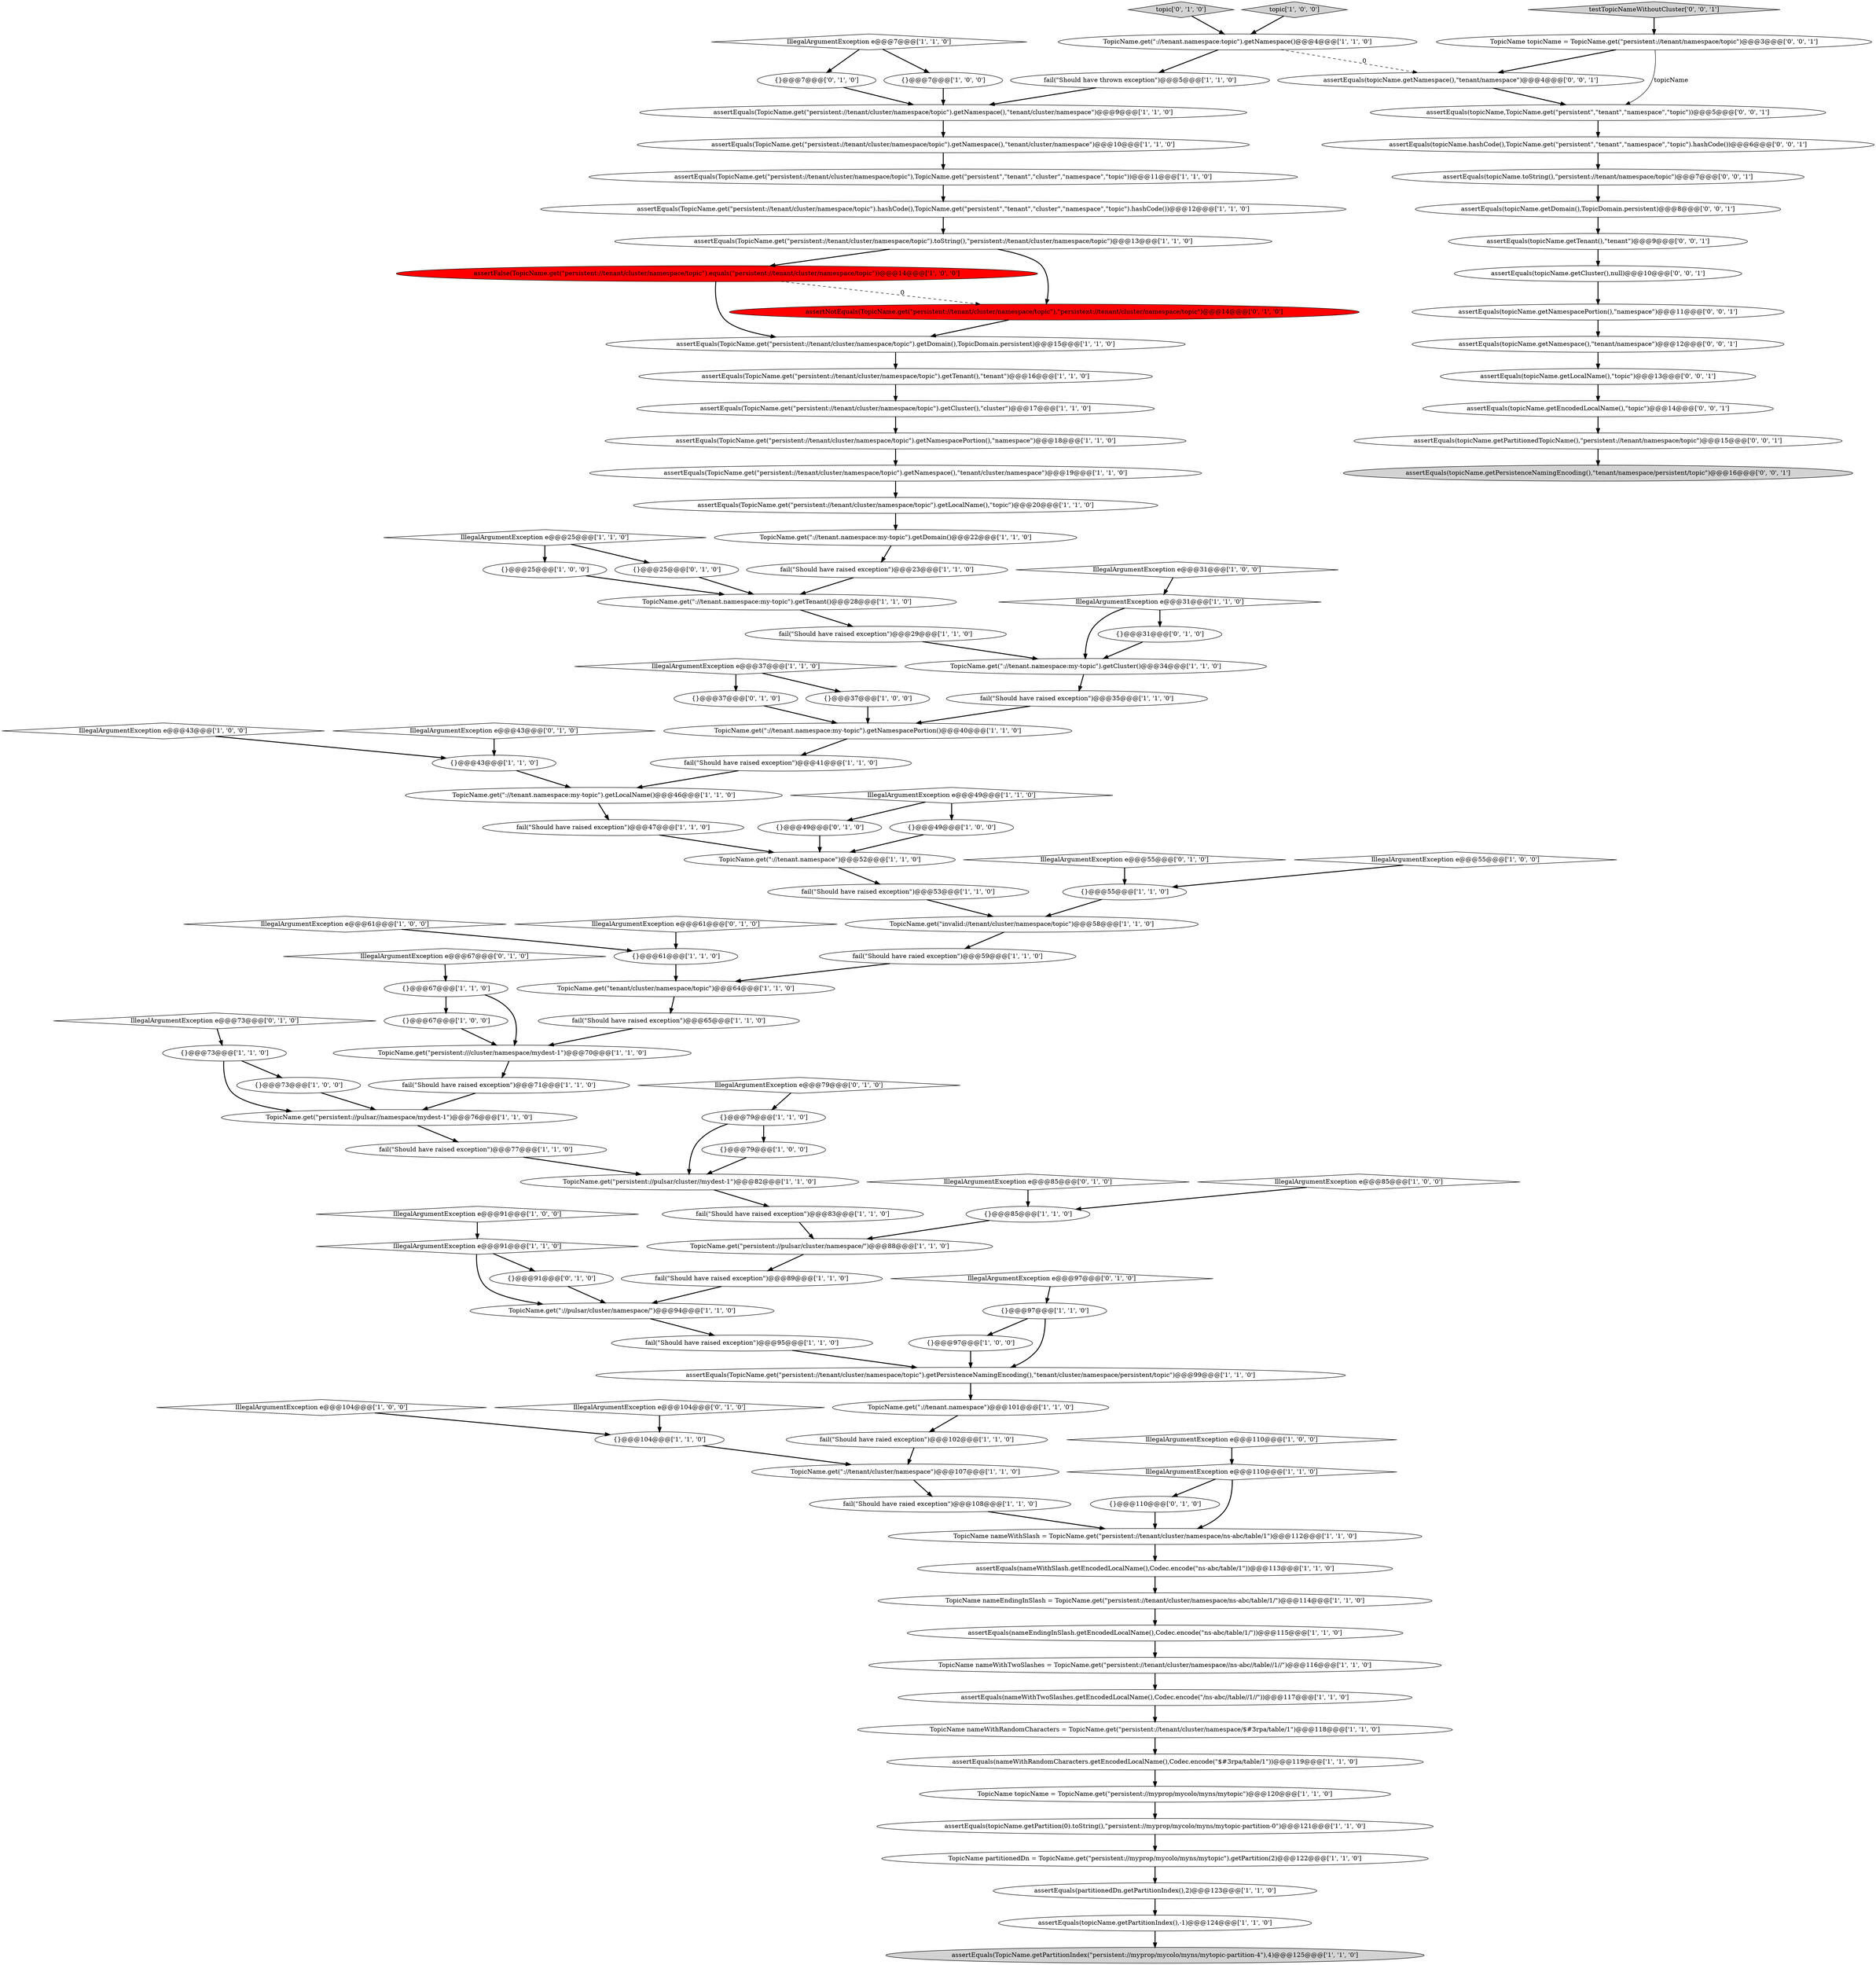 digraph {
3 [style = filled, label = "assertEquals(TopicName.getPartitionIndex(\"persistent://myprop/mycolo/myns/mytopic-partition-4\"),4)@@@125@@@['1', '1', '0']", fillcolor = lightgray, shape = ellipse image = "AAA0AAABBB1BBB"];
65 [style = filled, label = "assertEquals(TopicName.get(\"persistent://tenant/cluster/namespace/topic\"),TopicName.get(\"persistent\",\"tenant\",\"cluster\",\"namespace\",\"topic\"))@@@11@@@['1', '1', '0']", fillcolor = white, shape = ellipse image = "AAA0AAABBB1BBB"];
89 [style = filled, label = "fail(\"Should have raised exception\")@@@77@@@['1', '1', '0']", fillcolor = white, shape = ellipse image = "AAA0AAABBB1BBB"];
10 [style = filled, label = "fail(\"Should have raied exception\")@@@108@@@['1', '1', '0']", fillcolor = white, shape = ellipse image = "AAA0AAABBB1BBB"];
31 [style = filled, label = "assertEquals(topicName.getPartition(0).toString(),\"persistent://myprop/mycolo/myns/mytopic-partition-0\")@@@121@@@['1', '1', '0']", fillcolor = white, shape = ellipse image = "AAA0AAABBB1BBB"];
37 [style = filled, label = "TopicName nameWithTwoSlashes = TopicName.get(\"persistent://tenant/cluster/namespace//ns-abc//table//1//\")@@@116@@@['1', '1', '0']", fillcolor = white, shape = ellipse image = "AAA0AAABBB1BBB"];
30 [style = filled, label = "IllegalArgumentException e@@@7@@@['1', '1', '0']", fillcolor = white, shape = diamond image = "AAA0AAABBB1BBB"];
114 [style = filled, label = "assertEquals(topicName.getCluster(),null)@@@10@@@['0', '0', '1']", fillcolor = white, shape = ellipse image = "AAA0AAABBB3BBB"];
105 [style = filled, label = "IllegalArgumentException e@@@97@@@['0', '1', '0']", fillcolor = white, shape = diamond image = "AAA0AAABBB2BBB"];
77 [style = filled, label = "assertFalse(TopicName.get(\"persistent://tenant/cluster/namespace/topic\").equals(\"persistent://tenant/cluster/namespace/topic\"))@@@14@@@['1', '0', '0']", fillcolor = red, shape = ellipse image = "AAA1AAABBB1BBB"];
8 [style = filled, label = "TopicName.get(\"://tenant.namespace\")@@@101@@@['1', '1', '0']", fillcolor = white, shape = ellipse image = "AAA0AAABBB1BBB"];
18 [style = filled, label = "TopicName nameWithSlash = TopicName.get(\"persistent://tenant/cluster/namespace/ns-abc/table/1\")@@@112@@@['1', '1', '0']", fillcolor = white, shape = ellipse image = "AAA0AAABBB1BBB"];
36 [style = filled, label = "TopicName.get(\"persistent://pulsar//namespace/mydest-1\")@@@76@@@['1', '1', '0']", fillcolor = white, shape = ellipse image = "AAA0AAABBB1BBB"];
51 [style = filled, label = "{}@@@79@@@['1', '1', '0']", fillcolor = white, shape = ellipse image = "AAA0AAABBB1BBB"];
27 [style = filled, label = "assertEquals(TopicName.get(\"persistent://tenant/cluster/namespace/topic\").getPersistenceNamingEncoding(),\"tenant/cluster/namespace/persistent/topic\")@@@99@@@['1', '1', '0']", fillcolor = white, shape = ellipse image = "AAA0AAABBB1BBB"];
44 [style = filled, label = "TopicName.get(\"tenant/cluster/namespace/topic\")@@@64@@@['1', '1', '0']", fillcolor = white, shape = ellipse image = "AAA0AAABBB1BBB"];
58 [style = filled, label = "IllegalArgumentException e@@@37@@@['1', '1', '0']", fillcolor = white, shape = diamond image = "AAA0AAABBB1BBB"];
45 [style = filled, label = "fail(\"Should have raised exception\")@@@29@@@['1', '1', '0']", fillcolor = white, shape = ellipse image = "AAA0AAABBB1BBB"];
40 [style = filled, label = "assertEquals(TopicName.get(\"persistent://tenant/cluster/namespace/topic\").hashCode(),TopicName.get(\"persistent\",\"tenant\",\"cluster\",\"namespace\",\"topic\").hashCode())@@@12@@@['1', '1', '0']", fillcolor = white, shape = ellipse image = "AAA0AAABBB1BBB"];
47 [style = filled, label = "TopicName.get(\"://tenant.namespace:my-topic\").getDomain()@@@22@@@['1', '1', '0']", fillcolor = white, shape = ellipse image = "AAA0AAABBB1BBB"];
90 [style = filled, label = "{}@@@73@@@['1', '0', '0']", fillcolor = white, shape = ellipse image = "AAA0AAABBB1BBB"];
23 [style = filled, label = "assertEquals(TopicName.get(\"persistent://tenant/cluster/namespace/topic\").getCluster(),\"cluster\")@@@17@@@['1', '1', '0']", fillcolor = white, shape = ellipse image = "AAA0AAABBB1BBB"];
86 [style = filled, label = "assertEquals(TopicName.get(\"persistent://tenant/cluster/namespace/topic\").getNamespace(),\"tenant/cluster/namespace\")@@@10@@@['1', '1', '0']", fillcolor = white, shape = ellipse image = "AAA0AAABBB1BBB"];
79 [style = filled, label = "{}@@@85@@@['1', '1', '0']", fillcolor = white, shape = ellipse image = "AAA0AAABBB1BBB"];
33 [style = filled, label = "TopicName.get(\"://tenant/cluster/namespace\")@@@107@@@['1', '1', '0']", fillcolor = white, shape = ellipse image = "AAA0AAABBB1BBB"];
98 [style = filled, label = "{}@@@7@@@['0', '1', '0']", fillcolor = white, shape = ellipse image = "AAA0AAABBB2BBB"];
11 [style = filled, label = "fail(\"Should have raised exception\")@@@89@@@['1', '1', '0']", fillcolor = white, shape = ellipse image = "AAA0AAABBB1BBB"];
38 [style = filled, label = "TopicName.get(\"://tenant.namespace:my-topic\").getLocalName()@@@46@@@['1', '1', '0']", fillcolor = white, shape = ellipse image = "AAA0AAABBB1BBB"];
50 [style = filled, label = "assertEquals(TopicName.get(\"persistent://tenant/cluster/namespace/topic\").getNamespace(),\"tenant/cluster/namespace\")@@@9@@@['1', '1', '0']", fillcolor = white, shape = ellipse image = "AAA0AAABBB1BBB"];
120 [style = filled, label = "assertEquals(topicName.getDomain(),TopicDomain.persistent)@@@8@@@['0', '0', '1']", fillcolor = white, shape = ellipse image = "AAA0AAABBB3BBB"];
14 [style = filled, label = "assertEquals(nameWithRandomCharacters.getEncodedLocalName(),Codec.encode(\"$#3rpa/table/1\"))@@@119@@@['1', '1', '0']", fillcolor = white, shape = ellipse image = "AAA0AAABBB1BBB"];
7 [style = filled, label = "fail(\"Should have raied exception\")@@@102@@@['1', '1', '0']", fillcolor = white, shape = ellipse image = "AAA0AAABBB1BBB"];
83 [style = filled, label = "IllegalArgumentException e@@@49@@@['1', '1', '0']", fillcolor = white, shape = diamond image = "AAA0AAABBB1BBB"];
107 [style = filled, label = "{}@@@31@@@['0', '1', '0']", fillcolor = white, shape = ellipse image = "AAA0AAABBB2BBB"];
95 [style = filled, label = "{}@@@91@@@['0', '1', '0']", fillcolor = white, shape = ellipse image = "AAA0AAABBB2BBB"];
123 [style = filled, label = "assertEquals(topicName.getNamespace(),\"tenant/namespace\")@@@4@@@['0', '0', '1']", fillcolor = white, shape = ellipse image = "AAA0AAABBB3BBB"];
24 [style = filled, label = "TopicName.get(\"://tenant.namespace:my-topic\").getTenant()@@@28@@@['1', '1', '0']", fillcolor = white, shape = ellipse image = "AAA0AAABBB1BBB"];
2 [style = filled, label = "IllegalArgumentException e@@@85@@@['1', '0', '0']", fillcolor = white, shape = diamond image = "AAA0AAABBB1BBB"];
116 [style = filled, label = "TopicName topicName = TopicName.get(\"persistent://tenant/namespace/topic\")@@@3@@@['0', '0', '1']", fillcolor = white, shape = ellipse image = "AAA0AAABBB3BBB"];
68 [style = filled, label = "{}@@@104@@@['1', '1', '0']", fillcolor = white, shape = ellipse image = "AAA0AAABBB1BBB"];
35 [style = filled, label = "IllegalArgumentException e@@@104@@@['1', '0', '0']", fillcolor = white, shape = diamond image = "AAA0AAABBB1BBB"];
48 [style = filled, label = "fail(\"Should have raised exception\")@@@53@@@['1', '1', '0']", fillcolor = white, shape = ellipse image = "AAA0AAABBB1BBB"];
34 [style = filled, label = "{}@@@79@@@['1', '0', '0']", fillcolor = white, shape = ellipse image = "AAA0AAABBB1BBB"];
6 [style = filled, label = "IllegalArgumentException e@@@31@@@['1', '0', '0']", fillcolor = white, shape = diamond image = "AAA0AAABBB1BBB"];
75 [style = filled, label = "{}@@@25@@@['1', '0', '0']", fillcolor = white, shape = ellipse image = "AAA0AAABBB1BBB"];
101 [style = filled, label = "IllegalArgumentException e@@@73@@@['0', '1', '0']", fillcolor = white, shape = diamond image = "AAA0AAABBB2BBB"];
19 [style = filled, label = "assertEquals(nameWithTwoSlashes.getEncodedLocalName(),Codec.encode(\"/ns-abc//table//1//\"))@@@117@@@['1', '1', '0']", fillcolor = white, shape = ellipse image = "AAA0AAABBB1BBB"];
92 [style = filled, label = "IllegalArgumentException e@@@85@@@['0', '1', '0']", fillcolor = white, shape = diamond image = "AAA0AAABBB2BBB"];
104 [style = filled, label = "IllegalArgumentException e@@@43@@@['0', '1', '0']", fillcolor = white, shape = diamond image = "AAA0AAABBB2BBB"];
76 [style = filled, label = "TopicName.get(\"://tenant.namespace:my-topic\").getCluster()@@@34@@@['1', '1', '0']", fillcolor = white, shape = ellipse image = "AAA0AAABBB1BBB"];
78 [style = filled, label = "assertEquals(nameEndingInSlash.getEncodedLocalName(),Codec.encode(\"ns-abc/table/1/\"))@@@115@@@['1', '1', '0']", fillcolor = white, shape = ellipse image = "AAA0AAABBB1BBB"];
41 [style = filled, label = "{}@@@37@@@['1', '0', '0']", fillcolor = white, shape = ellipse image = "AAA0AAABBB1BBB"];
4 [style = filled, label = "fail(\"Should have raised exception\")@@@23@@@['1', '1', '0']", fillcolor = white, shape = ellipse image = "AAA0AAABBB1BBB"];
80 [style = filled, label = "IllegalArgumentException e@@@25@@@['1', '1', '0']", fillcolor = white, shape = diamond image = "AAA0AAABBB1BBB"];
110 [style = filled, label = "assertEquals(topicName,TopicName.get(\"persistent\",\"tenant\",\"namespace\",\"topic\"))@@@5@@@['0', '0', '1']", fillcolor = white, shape = ellipse image = "AAA0AAABBB3BBB"];
57 [style = filled, label = "assertEquals(TopicName.get(\"persistent://tenant/cluster/namespace/topic\").getNamespace(),\"tenant/cluster/namespace\")@@@19@@@['1', '1', '0']", fillcolor = white, shape = ellipse image = "AAA0AAABBB1BBB"];
99 [style = filled, label = "IllegalArgumentException e@@@79@@@['0', '1', '0']", fillcolor = white, shape = diamond image = "AAA0AAABBB2BBB"];
20 [style = filled, label = "IllegalArgumentException e@@@61@@@['1', '0', '0']", fillcolor = white, shape = diamond image = "AAA0AAABBB1BBB"];
29 [style = filled, label = "IllegalArgumentException e@@@43@@@['1', '0', '0']", fillcolor = white, shape = diamond image = "AAA0AAABBB1BBB"];
63 [style = filled, label = "assertEquals(TopicName.get(\"persistent://tenant/cluster/namespace/topic\").getNamespacePortion(),\"namespace\")@@@18@@@['1', '1', '0']", fillcolor = white, shape = ellipse image = "AAA0AAABBB1BBB"];
56 [style = filled, label = "TopicName.get(\"invalid://tenant/cluster/namespace/topic\")@@@58@@@['1', '1', '0']", fillcolor = white, shape = ellipse image = "AAA0AAABBB1BBB"];
72 [style = filled, label = "fail(\"Should have raised exception\")@@@95@@@['1', '1', '0']", fillcolor = white, shape = ellipse image = "AAA0AAABBB1BBB"];
117 [style = filled, label = "assertEquals(topicName.toString(),\"persistent://tenant/namespace/topic\")@@@7@@@['0', '0', '1']", fillcolor = white, shape = ellipse image = "AAA0AAABBB3BBB"];
103 [style = filled, label = "IllegalArgumentException e@@@104@@@['0', '1', '0']", fillcolor = white, shape = diamond image = "AAA0AAABBB2BBB"];
84 [style = filled, label = "fail(\"Should have raised exception\")@@@47@@@['1', '1', '0']", fillcolor = white, shape = ellipse image = "AAA0AAABBB1BBB"];
26 [style = filled, label = "{}@@@97@@@['1', '0', '0']", fillcolor = white, shape = ellipse image = "AAA0AAABBB1BBB"];
81 [style = filled, label = "assertEquals(TopicName.get(\"persistent://tenant/cluster/namespace/topic\").getTenant(),\"tenant\")@@@16@@@['1', '1', '0']", fillcolor = white, shape = ellipse image = "AAA0AAABBB1BBB"];
87 [style = filled, label = "{}@@@55@@@['1', '1', '0']", fillcolor = white, shape = ellipse image = "AAA0AAABBB1BBB"];
28 [style = filled, label = "TopicName nameEndingInSlash = TopicName.get(\"persistent://tenant/cluster/namespace/ns-abc/table/1/\")@@@114@@@['1', '1', '0']", fillcolor = white, shape = ellipse image = "AAA0AAABBB1BBB"];
46 [style = filled, label = "assertEquals(TopicName.get(\"persistent://tenant/cluster/namespace/topic\").toString(),\"persistent://tenant/cluster/namespace/topic\")@@@13@@@['1', '1', '0']", fillcolor = white, shape = ellipse image = "AAA0AAABBB1BBB"];
88 [style = filled, label = "TopicName partitionedDn = TopicName.get(\"persistent://myprop/mycolo/myns/mytopic\").getPartition(2)@@@122@@@['1', '1', '0']", fillcolor = white, shape = ellipse image = "AAA0AAABBB1BBB"];
42 [style = filled, label = "assertEquals(TopicName.get(\"persistent://tenant/cluster/namespace/topic\").getLocalName(),\"topic\")@@@20@@@['1', '1', '0']", fillcolor = white, shape = ellipse image = "AAA0AAABBB1BBB"];
100 [style = filled, label = "IllegalArgumentException e@@@61@@@['0', '1', '0']", fillcolor = white, shape = diamond image = "AAA0AAABBB2BBB"];
122 [style = filled, label = "assertEquals(topicName.getPartitionedTopicName(),\"persistent://tenant/namespace/topic\")@@@15@@@['0', '0', '1']", fillcolor = white, shape = ellipse image = "AAA0AAABBB3BBB"];
49 [style = filled, label = "TopicName.get(\"://pulsar/cluster/namespace/\")@@@94@@@['1', '1', '0']", fillcolor = white, shape = ellipse image = "AAA0AAABBB1BBB"];
21 [style = filled, label = "{}@@@7@@@['1', '0', '0']", fillcolor = white, shape = ellipse image = "AAA0AAABBB1BBB"];
17 [style = filled, label = "IllegalArgumentException e@@@91@@@['1', '1', '0']", fillcolor = white, shape = diamond image = "AAA0AAABBB1BBB"];
108 [style = filled, label = "{}@@@25@@@['0', '1', '0']", fillcolor = white, shape = ellipse image = "AAA0AAABBB2BBB"];
60 [style = filled, label = "{}@@@67@@@['1', '0', '0']", fillcolor = white, shape = ellipse image = "AAA0AAABBB1BBB"];
113 [style = filled, label = "assertEquals(topicName.getNamespace(),\"tenant/namespace\")@@@12@@@['0', '0', '1']", fillcolor = white, shape = ellipse image = "AAA0AAABBB3BBB"];
66 [style = filled, label = "{}@@@49@@@['1', '0', '0']", fillcolor = white, shape = ellipse image = "AAA0AAABBB1BBB"];
91 [style = filled, label = "{}@@@73@@@['1', '1', '0']", fillcolor = white, shape = ellipse image = "AAA0AAABBB1BBB"];
13 [style = filled, label = "fail(\"Should have raised exception\")@@@83@@@['1', '1', '0']", fillcolor = white, shape = ellipse image = "AAA0AAABBB1BBB"];
16 [style = filled, label = "IllegalArgumentException e@@@110@@@['1', '0', '0']", fillcolor = white, shape = diamond image = "AAA0AAABBB1BBB"];
73 [style = filled, label = "TopicName.get(\"persistent:///cluster/namespace/mydest-1\")@@@70@@@['1', '1', '0']", fillcolor = white, shape = ellipse image = "AAA0AAABBB1BBB"];
70 [style = filled, label = "TopicName nameWithRandomCharacters = TopicName.get(\"persistent://tenant/cluster/namespace/$#3rpa/table/1\")@@@118@@@['1', '1', '0']", fillcolor = white, shape = ellipse image = "AAA0AAABBB1BBB"];
64 [style = filled, label = "{}@@@67@@@['1', '1', '0']", fillcolor = white, shape = ellipse image = "AAA0AAABBB1BBB"];
54 [style = filled, label = "{}@@@97@@@['1', '1', '0']", fillcolor = white, shape = ellipse image = "AAA0AAABBB1BBB"];
59 [style = filled, label = "fail(\"Should have raised exception\")@@@65@@@['1', '1', '0']", fillcolor = white, shape = ellipse image = "AAA0AAABBB1BBB"];
1 [style = filled, label = "fail(\"Should have raised exception\")@@@35@@@['1', '1', '0']", fillcolor = white, shape = ellipse image = "AAA0AAABBB1BBB"];
96 [style = filled, label = "IllegalArgumentException e@@@67@@@['0', '1', '0']", fillcolor = white, shape = diamond image = "AAA0AAABBB2BBB"];
85 [style = filled, label = "TopicName topicName = TopicName.get(\"persistent://myprop/mycolo/myns/mytopic\")@@@120@@@['1', '1', '0']", fillcolor = white, shape = ellipse image = "AAA0AAABBB1BBB"];
106 [style = filled, label = "{}@@@110@@@['0', '1', '0']", fillcolor = white, shape = ellipse image = "AAA0AAABBB2BBB"];
32 [style = filled, label = "TopicName.get(\"://tenant.namespace\")@@@52@@@['1', '1', '0']", fillcolor = white, shape = ellipse image = "AAA0AAABBB1BBB"];
102 [style = filled, label = "topic['0', '1', '0']", fillcolor = lightgray, shape = diamond image = "AAA0AAABBB2BBB"];
112 [style = filled, label = "assertEquals(topicName.hashCode(),TopicName.get(\"persistent\",\"tenant\",\"namespace\",\"topic\").hashCode())@@@6@@@['0', '0', '1']", fillcolor = white, shape = ellipse image = "AAA0AAABBB3BBB"];
22 [style = filled, label = "IllegalArgumentException e@@@55@@@['1', '0', '0']", fillcolor = white, shape = diamond image = "AAA0AAABBB1BBB"];
52 [style = filled, label = "{}@@@43@@@['1', '1', '0']", fillcolor = white, shape = ellipse image = "AAA0AAABBB1BBB"];
118 [style = filled, label = "assertEquals(topicName.getEncodedLocalName(),\"topic\")@@@14@@@['0', '0', '1']", fillcolor = white, shape = ellipse image = "AAA0AAABBB3BBB"];
5 [style = filled, label = "assertEquals(partitionedDn.getPartitionIndex(),2)@@@123@@@['1', '1', '0']", fillcolor = white, shape = ellipse image = "AAA0AAABBB1BBB"];
67 [style = filled, label = "TopicName.get(\"persistent://pulsar/cluster/namespace/\")@@@88@@@['1', '1', '0']", fillcolor = white, shape = ellipse image = "AAA0AAABBB1BBB"];
121 [style = filled, label = "assertEquals(topicName.getPersistenceNamingEncoding(),\"tenant/namespace/persistent/topic\")@@@16@@@['0', '0', '1']", fillcolor = lightgray, shape = ellipse image = "AAA0AAABBB3BBB"];
43 [style = filled, label = "IllegalArgumentException e@@@31@@@['1', '1', '0']", fillcolor = white, shape = diamond image = "AAA0AAABBB1BBB"];
39 [style = filled, label = "fail(\"Should have raied exception\")@@@59@@@['1', '1', '0']", fillcolor = white, shape = ellipse image = "AAA0AAABBB1BBB"];
0 [style = filled, label = "assertEquals(nameWithSlash.getEncodedLocalName(),Codec.encode(\"ns-abc/table/1\"))@@@113@@@['1', '1', '0']", fillcolor = white, shape = ellipse image = "AAA0AAABBB1BBB"];
62 [style = filled, label = "fail(\"Should have raised exception\")@@@41@@@['1', '1', '0']", fillcolor = white, shape = ellipse image = "AAA0AAABBB1BBB"];
109 [style = filled, label = "assertNotEquals(TopicName.get(\"persistent://tenant/cluster/namespace/topic\"),\"persistent://tenant/cluster/namespace/topic\")@@@14@@@['0', '1', '0']", fillcolor = red, shape = ellipse image = "AAA1AAABBB2BBB"];
93 [style = filled, label = "{}@@@37@@@['0', '1', '0']", fillcolor = white, shape = ellipse image = "AAA0AAABBB2BBB"];
119 [style = filled, label = "assertEquals(topicName.getTenant(),\"tenant\")@@@9@@@['0', '0', '1']", fillcolor = white, shape = ellipse image = "AAA0AAABBB3BBB"];
12 [style = filled, label = "TopicName.get(\"://tenant.namespace:topic\").getNamespace()@@@4@@@['1', '1', '0']", fillcolor = white, shape = ellipse image = "AAA0AAABBB1BBB"];
94 [style = filled, label = "{}@@@49@@@['0', '1', '0']", fillcolor = white, shape = ellipse image = "AAA0AAABBB2BBB"];
15 [style = filled, label = "TopicName.get(\"://tenant.namespace:my-topic\").getNamespacePortion()@@@40@@@['1', '1', '0']", fillcolor = white, shape = ellipse image = "AAA0AAABBB1BBB"];
115 [style = filled, label = "assertEquals(topicName.getLocalName(),\"topic\")@@@13@@@['0', '0', '1']", fillcolor = white, shape = ellipse image = "AAA0AAABBB3BBB"];
9 [style = filled, label = "IllegalArgumentException e@@@91@@@['1', '0', '0']", fillcolor = white, shape = diamond image = "AAA0AAABBB1BBB"];
111 [style = filled, label = "assertEquals(topicName.getNamespacePortion(),\"namespace\")@@@11@@@['0', '0', '1']", fillcolor = white, shape = ellipse image = "AAA0AAABBB3BBB"];
74 [style = filled, label = "fail(\"Should have thrown exception\")@@@5@@@['1', '1', '0']", fillcolor = white, shape = ellipse image = "AAA0AAABBB1BBB"];
25 [style = filled, label = "topic['1', '0', '0']", fillcolor = lightgray, shape = diamond image = "AAA0AAABBB1BBB"];
55 [style = filled, label = "TopicName.get(\"persistent://pulsar/cluster//mydest-1\")@@@82@@@['1', '1', '0']", fillcolor = white, shape = ellipse image = "AAA0AAABBB1BBB"];
124 [style = filled, label = "testTopicNameWithoutCluster['0', '0', '1']", fillcolor = lightgray, shape = diamond image = "AAA0AAABBB3BBB"];
69 [style = filled, label = "assertEquals(topicName.getPartitionIndex(),-1)@@@124@@@['1', '1', '0']", fillcolor = white, shape = ellipse image = "AAA0AAABBB1BBB"];
53 [style = filled, label = "IllegalArgumentException e@@@110@@@['1', '1', '0']", fillcolor = white, shape = diamond image = "AAA0AAABBB1BBB"];
82 [style = filled, label = "assertEquals(TopicName.get(\"persistent://tenant/cluster/namespace/topic\").getDomain(),TopicDomain.persistent)@@@15@@@['1', '1', '0']", fillcolor = white, shape = ellipse image = "AAA0AAABBB1BBB"];
71 [style = filled, label = "{}@@@61@@@['1', '1', '0']", fillcolor = white, shape = ellipse image = "AAA0AAABBB1BBB"];
97 [style = filled, label = "IllegalArgumentException e@@@55@@@['0', '1', '0']", fillcolor = white, shape = diamond image = "AAA0AAABBB2BBB"];
61 [style = filled, label = "fail(\"Should have raised exception\")@@@71@@@['1', '1', '0']", fillcolor = white, shape = ellipse image = "AAA0AAABBB1BBB"];
6->43 [style = bold, label=""];
54->27 [style = bold, label=""];
112->117 [style = bold, label=""];
109->82 [style = bold, label=""];
41->15 [style = bold, label=""];
71->44 [style = bold, label=""];
118->122 [style = bold, label=""];
50->86 [style = bold, label=""];
116->123 [style = bold, label=""];
120->119 [style = bold, label=""];
55->13 [style = bold, label=""];
45->76 [style = bold, label=""];
36->89 [style = bold, label=""];
64->73 [style = bold, label=""];
114->111 [style = bold, label=""];
122->121 [style = bold, label=""];
89->55 [style = bold, label=""];
46->109 [style = bold, label=""];
108->24 [style = bold, label=""];
117->120 [style = bold, label=""];
22->87 [style = bold, label=""];
102->12 [style = bold, label=""];
73->61 [style = bold, label=""];
95->49 [style = bold, label=""];
116->110 [style = solid, label="topicName"];
77->109 [style = dashed, label="0"];
64->60 [style = bold, label=""];
21->50 [style = bold, label=""];
54->26 [style = bold, label=""];
18->0 [style = bold, label=""];
113->115 [style = bold, label=""];
91->36 [style = bold, label=""];
72->27 [style = bold, label=""];
83->66 [style = bold, label=""];
59->73 [style = bold, label=""];
75->24 [style = bold, label=""];
9->17 [style = bold, label=""];
29->52 [style = bold, label=""];
74->50 [style = bold, label=""];
7->33 [style = bold, label=""];
26->27 [style = bold, label=""];
38->84 [style = bold, label=""];
28->78 [style = bold, label=""];
100->71 [style = bold, label=""];
58->93 [style = bold, label=""];
43->107 [style = bold, label=""];
32->48 [style = bold, label=""];
67->11 [style = bold, label=""];
86->65 [style = bold, label=""];
124->116 [style = bold, label=""];
85->31 [style = bold, label=""];
27->8 [style = bold, label=""];
53->106 [style = bold, label=""];
99->51 [style = bold, label=""];
91->90 [style = bold, label=""];
106->18 [style = bold, label=""];
65->40 [style = bold, label=""];
10->18 [style = bold, label=""];
4->24 [style = bold, label=""];
62->38 [style = bold, label=""];
70->14 [style = bold, label=""];
46->77 [style = bold, label=""];
101->91 [style = bold, label=""];
19->70 [style = bold, label=""];
12->123 [style = dashed, label="0"];
63->57 [style = bold, label=""];
44->59 [style = bold, label=""];
42->47 [style = bold, label=""];
2->79 [style = bold, label=""];
34->55 [style = bold, label=""];
43->76 [style = bold, label=""];
77->82 [style = bold, label=""];
24->45 [style = bold, label=""];
80->108 [style = bold, label=""];
61->36 [style = bold, label=""];
30->21 [style = bold, label=""];
83->94 [style = bold, label=""];
90->36 [style = bold, label=""];
92->79 [style = bold, label=""];
17->49 [style = bold, label=""];
23->63 [style = bold, label=""];
81->23 [style = bold, label=""];
56->39 [style = bold, label=""];
69->3 [style = bold, label=""];
96->64 [style = bold, label=""];
79->67 [style = bold, label=""];
84->32 [style = bold, label=""];
105->54 [style = bold, label=""];
11->49 [style = bold, label=""];
31->88 [style = bold, label=""];
111->113 [style = bold, label=""];
82->81 [style = bold, label=""];
80->75 [style = bold, label=""];
119->114 [style = bold, label=""];
57->42 [style = bold, label=""];
76->1 [style = bold, label=""];
48->56 [style = bold, label=""];
39->44 [style = bold, label=""];
53->18 [style = bold, label=""];
88->5 [style = bold, label=""];
97->87 [style = bold, label=""];
1->15 [style = bold, label=""];
35->68 [style = bold, label=""];
123->110 [style = bold, label=""];
104->52 [style = bold, label=""];
68->33 [style = bold, label=""];
78->37 [style = bold, label=""];
52->38 [style = bold, label=""];
15->62 [style = bold, label=""];
33->10 [style = bold, label=""];
107->76 [style = bold, label=""];
30->98 [style = bold, label=""];
16->53 [style = bold, label=""];
12->74 [style = bold, label=""];
58->41 [style = bold, label=""];
87->56 [style = bold, label=""];
20->71 [style = bold, label=""];
13->67 [style = bold, label=""];
8->7 [style = bold, label=""];
40->46 [style = bold, label=""];
103->68 [style = bold, label=""];
17->95 [style = bold, label=""];
98->50 [style = bold, label=""];
94->32 [style = bold, label=""];
25->12 [style = bold, label=""];
51->55 [style = bold, label=""];
60->73 [style = bold, label=""];
5->69 [style = bold, label=""];
14->85 [style = bold, label=""];
37->19 [style = bold, label=""];
93->15 [style = bold, label=""];
51->34 [style = bold, label=""];
115->118 [style = bold, label=""];
66->32 [style = bold, label=""];
0->28 [style = bold, label=""];
49->72 [style = bold, label=""];
47->4 [style = bold, label=""];
110->112 [style = bold, label=""];
}
